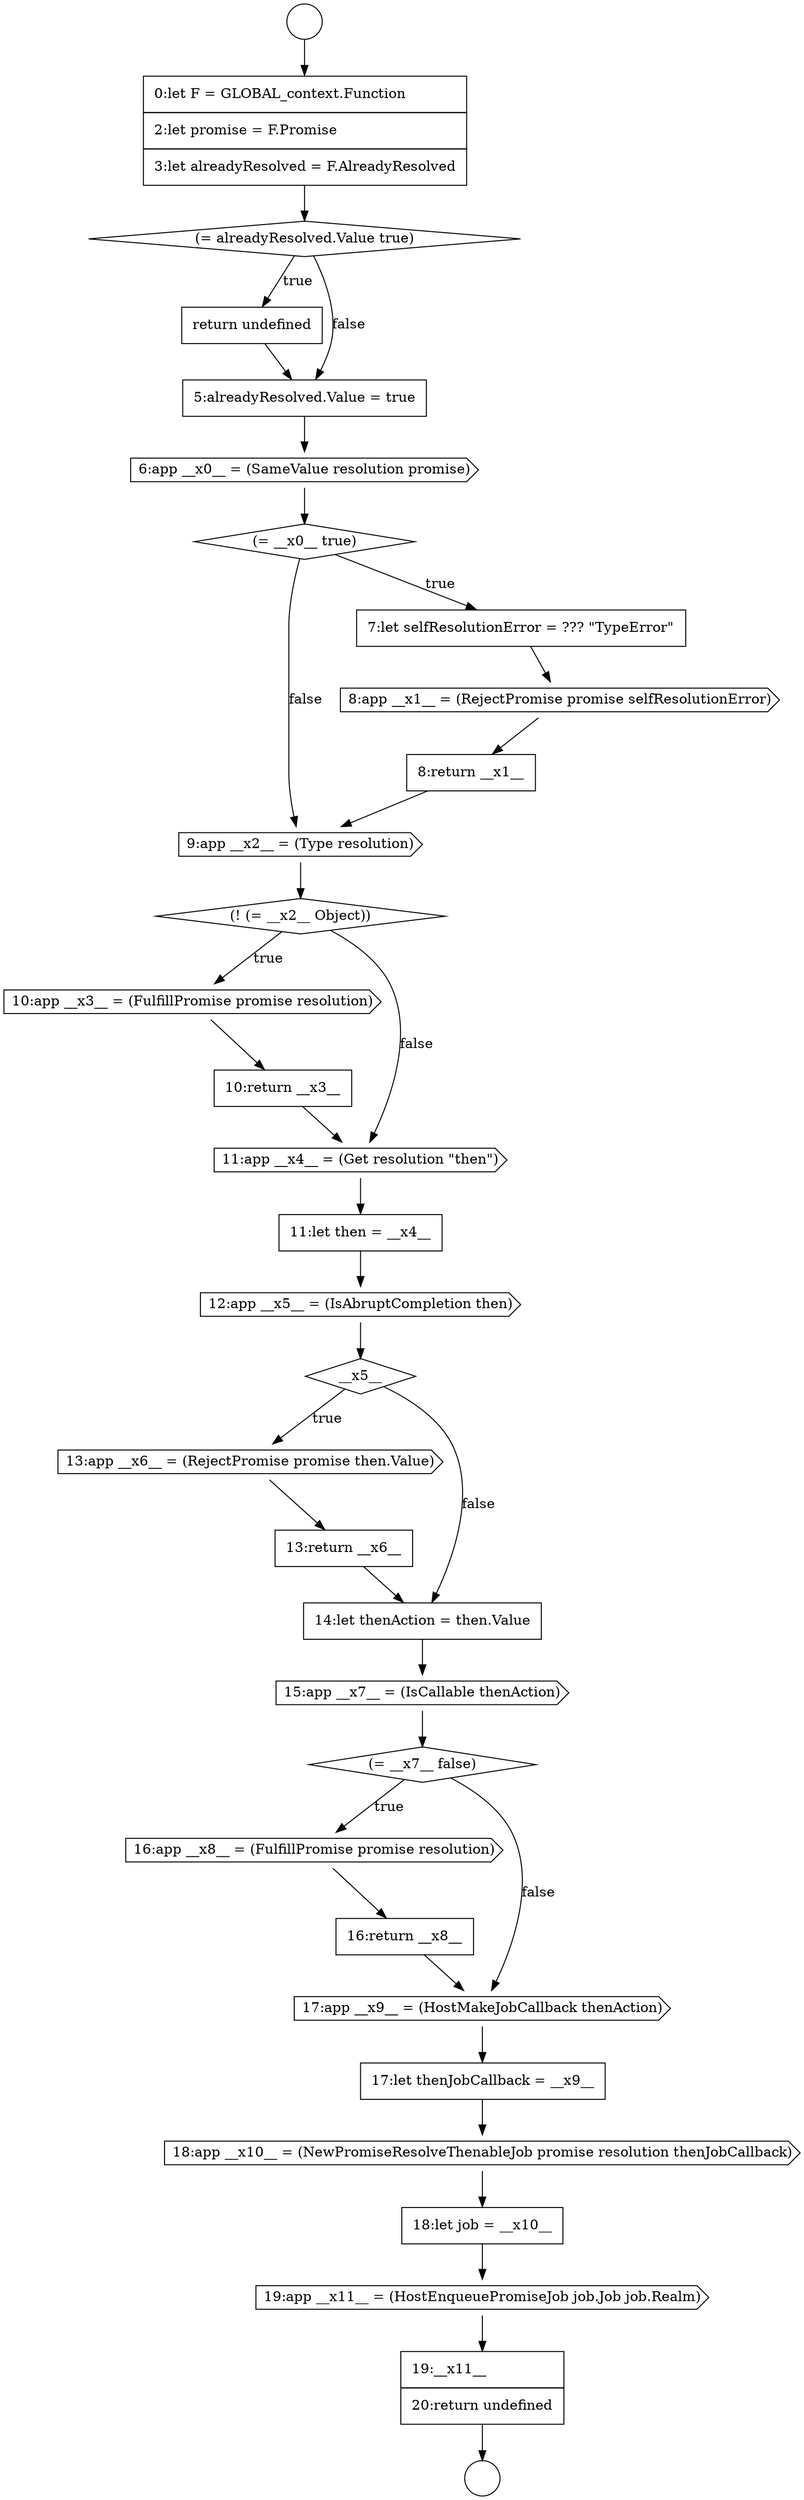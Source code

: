 digraph {
  node18878 [shape=none, margin=0, label=<<font color="black">
    <table border="0" cellborder="1" cellspacing="0" cellpadding="10">
      <tr><td align="left">10:return __x3__</td></tr>
    </table>
  </font>> color="black" fillcolor="white" style=filled]
  node18866 [shape=none, margin=0, label=<<font color="black">
    <table border="0" cellborder="1" cellspacing="0" cellpadding="10">
      <tr><td align="left">0:let F = GLOBAL_context.Function</td></tr>
      <tr><td align="left">2:let promise = F.Promise</td></tr>
      <tr><td align="left">3:let alreadyResolved = F.AlreadyResolved</td></tr>
    </table>
  </font>> color="black" fillcolor="white" style=filled]
  node18889 [shape=none, margin=0, label=<<font color="black">
    <table border="0" cellborder="1" cellspacing="0" cellpadding="10">
      <tr><td align="left">16:return __x8__</td></tr>
    </table>
  </font>> color="black" fillcolor="white" style=filled]
  node18883 [shape=cds, label=<<font color="black">13:app __x6__ = (RejectPromise promise then.Value)</font>> color="black" fillcolor="white" style=filled]
  node18877 [shape=cds, label=<<font color="black">10:app __x3__ = (FulfillPromise promise resolution)</font>> color="black" fillcolor="white" style=filled]
  node18884 [shape=none, margin=0, label=<<font color="black">
    <table border="0" cellborder="1" cellspacing="0" cellpadding="10">
      <tr><td align="left">13:return __x6__</td></tr>
    </table>
  </font>> color="black" fillcolor="white" style=filled]
  node18880 [shape=none, margin=0, label=<<font color="black">
    <table border="0" cellborder="1" cellspacing="0" cellpadding="10">
      <tr><td align="left">11:let then = __x4__</td></tr>
    </table>
  </font>> color="black" fillcolor="white" style=filled]
  node18871 [shape=diamond, label=<<font color="black">(= __x0__ true)</font>> color="black" fillcolor="white" style=filled]
  node18891 [shape=none, margin=0, label=<<font color="black">
    <table border="0" cellborder="1" cellspacing="0" cellpadding="10">
      <tr><td align="left">17:let thenJobCallback = __x9__</td></tr>
    </table>
  </font>> color="black" fillcolor="white" style=filled]
  node18886 [shape=cds, label=<<font color="black">15:app __x7__ = (IsCallable thenAction)</font>> color="black" fillcolor="white" style=filled]
  node18868 [shape=none, margin=0, label=<<font color="black">
    <table border="0" cellborder="1" cellspacing="0" cellpadding="10">
      <tr><td align="left">return undefined</td></tr>
    </table>
  </font>> color="black" fillcolor="white" style=filled]
  node18879 [shape=cds, label=<<font color="black">11:app __x4__ = (Get resolution &quot;then&quot;)</font>> color="black" fillcolor="white" style=filled]
  node18894 [shape=cds, label=<<font color="black">19:app __x11__ = (HostEnqueuePromiseJob job.Job job.Realm)</font>> color="black" fillcolor="white" style=filled]
  node18875 [shape=cds, label=<<font color="black">9:app __x2__ = (Type resolution)</font>> color="black" fillcolor="white" style=filled]
  node18881 [shape=cds, label=<<font color="black">12:app __x5__ = (IsAbruptCompletion then)</font>> color="black" fillcolor="white" style=filled]
  node18874 [shape=none, margin=0, label=<<font color="black">
    <table border="0" cellborder="1" cellspacing="0" cellpadding="10">
      <tr><td align="left">8:return __x1__</td></tr>
    </table>
  </font>> color="black" fillcolor="white" style=filled]
  node18893 [shape=none, margin=0, label=<<font color="black">
    <table border="0" cellborder="1" cellspacing="0" cellpadding="10">
      <tr><td align="left">18:let job = __x10__</td></tr>
    </table>
  </font>> color="black" fillcolor="white" style=filled]
  node18869 [shape=none, margin=0, label=<<font color="black">
    <table border="0" cellborder="1" cellspacing="0" cellpadding="10">
      <tr><td align="left">5:alreadyResolved.Value = true</td></tr>
    </table>
  </font>> color="black" fillcolor="white" style=filled]
  node18888 [shape=cds, label=<<font color="black">16:app __x8__ = (FulfillPromise promise resolution)</font>> color="black" fillcolor="white" style=filled]
  node18864 [shape=circle label=" " color="black" fillcolor="white" style=filled]
  node18873 [shape=cds, label=<<font color="black">8:app __x1__ = (RejectPromise promise selfResolutionError)</font>> color="black" fillcolor="white" style=filled]
  node18892 [shape=cds, label=<<font color="black">18:app __x10__ = (NewPromiseResolveThenableJob promise resolution thenJobCallback)</font>> color="black" fillcolor="white" style=filled]
  node18885 [shape=none, margin=0, label=<<font color="black">
    <table border="0" cellborder="1" cellspacing="0" cellpadding="10">
      <tr><td align="left">14:let thenAction = then.Value</td></tr>
    </table>
  </font>> color="black" fillcolor="white" style=filled]
  node18870 [shape=cds, label=<<font color="black">6:app __x0__ = (SameValue resolution promise)</font>> color="black" fillcolor="white" style=filled]
  node18867 [shape=diamond, label=<<font color="black">(= alreadyResolved.Value true)</font>> color="black" fillcolor="white" style=filled]
  node18876 [shape=diamond, label=<<font color="black">(! (= __x2__ Object))</font>> color="black" fillcolor="white" style=filled]
  node18895 [shape=none, margin=0, label=<<font color="black">
    <table border="0" cellborder="1" cellspacing="0" cellpadding="10">
      <tr><td align="left">19:__x11__</td></tr>
      <tr><td align="left">20:return undefined</td></tr>
    </table>
  </font>> color="black" fillcolor="white" style=filled]
  node18872 [shape=none, margin=0, label=<<font color="black">
    <table border="0" cellborder="1" cellspacing="0" cellpadding="10">
      <tr><td align="left">7:let selfResolutionError = ??? &quot;TypeError&quot;</td></tr>
    </table>
  </font>> color="black" fillcolor="white" style=filled]
  node18865 [shape=circle label=" " color="black" fillcolor="white" style=filled]
  node18882 [shape=diamond, label=<<font color="black">__x5__</font>> color="black" fillcolor="white" style=filled]
  node18890 [shape=cds, label=<<font color="black">17:app __x9__ = (HostMakeJobCallback thenAction)</font>> color="black" fillcolor="white" style=filled]
  node18887 [shape=diamond, label=<<font color="black">(= __x7__ false)</font>> color="black" fillcolor="white" style=filled]
  node18895 -> node18865 [ color="black"]
  node18872 -> node18873 [ color="black"]
  node18876 -> node18877 [label=<<font color="black">true</font>> color="black"]
  node18876 -> node18879 [label=<<font color="black">false</font>> color="black"]
  node18879 -> node18880 [ color="black"]
  node18883 -> node18884 [ color="black"]
  node18882 -> node18883 [label=<<font color="black">true</font>> color="black"]
  node18882 -> node18885 [label=<<font color="black">false</font>> color="black"]
  node18878 -> node18879 [ color="black"]
  node18873 -> node18874 [ color="black"]
  node18891 -> node18892 [ color="black"]
  node18881 -> node18882 [ color="black"]
  node18868 -> node18869 [ color="black"]
  node18866 -> node18867 [ color="black"]
  node18886 -> node18887 [ color="black"]
  node18867 -> node18868 [label=<<font color="black">true</font>> color="black"]
  node18867 -> node18869 [label=<<font color="black">false</font>> color="black"]
  node18871 -> node18872 [label=<<font color="black">true</font>> color="black"]
  node18871 -> node18875 [label=<<font color="black">false</font>> color="black"]
  node18870 -> node18871 [ color="black"]
  node18890 -> node18891 [ color="black"]
  node18892 -> node18893 [ color="black"]
  node18869 -> node18870 [ color="black"]
  node18884 -> node18885 [ color="black"]
  node18885 -> node18886 [ color="black"]
  node18875 -> node18876 [ color="black"]
  node18893 -> node18894 [ color="black"]
  node18880 -> node18881 [ color="black"]
  node18877 -> node18878 [ color="black"]
  node18894 -> node18895 [ color="black"]
  node18888 -> node18889 [ color="black"]
  node18887 -> node18888 [label=<<font color="black">true</font>> color="black"]
  node18887 -> node18890 [label=<<font color="black">false</font>> color="black"]
  node18864 -> node18866 [ color="black"]
  node18889 -> node18890 [ color="black"]
  node18874 -> node18875 [ color="black"]
}
